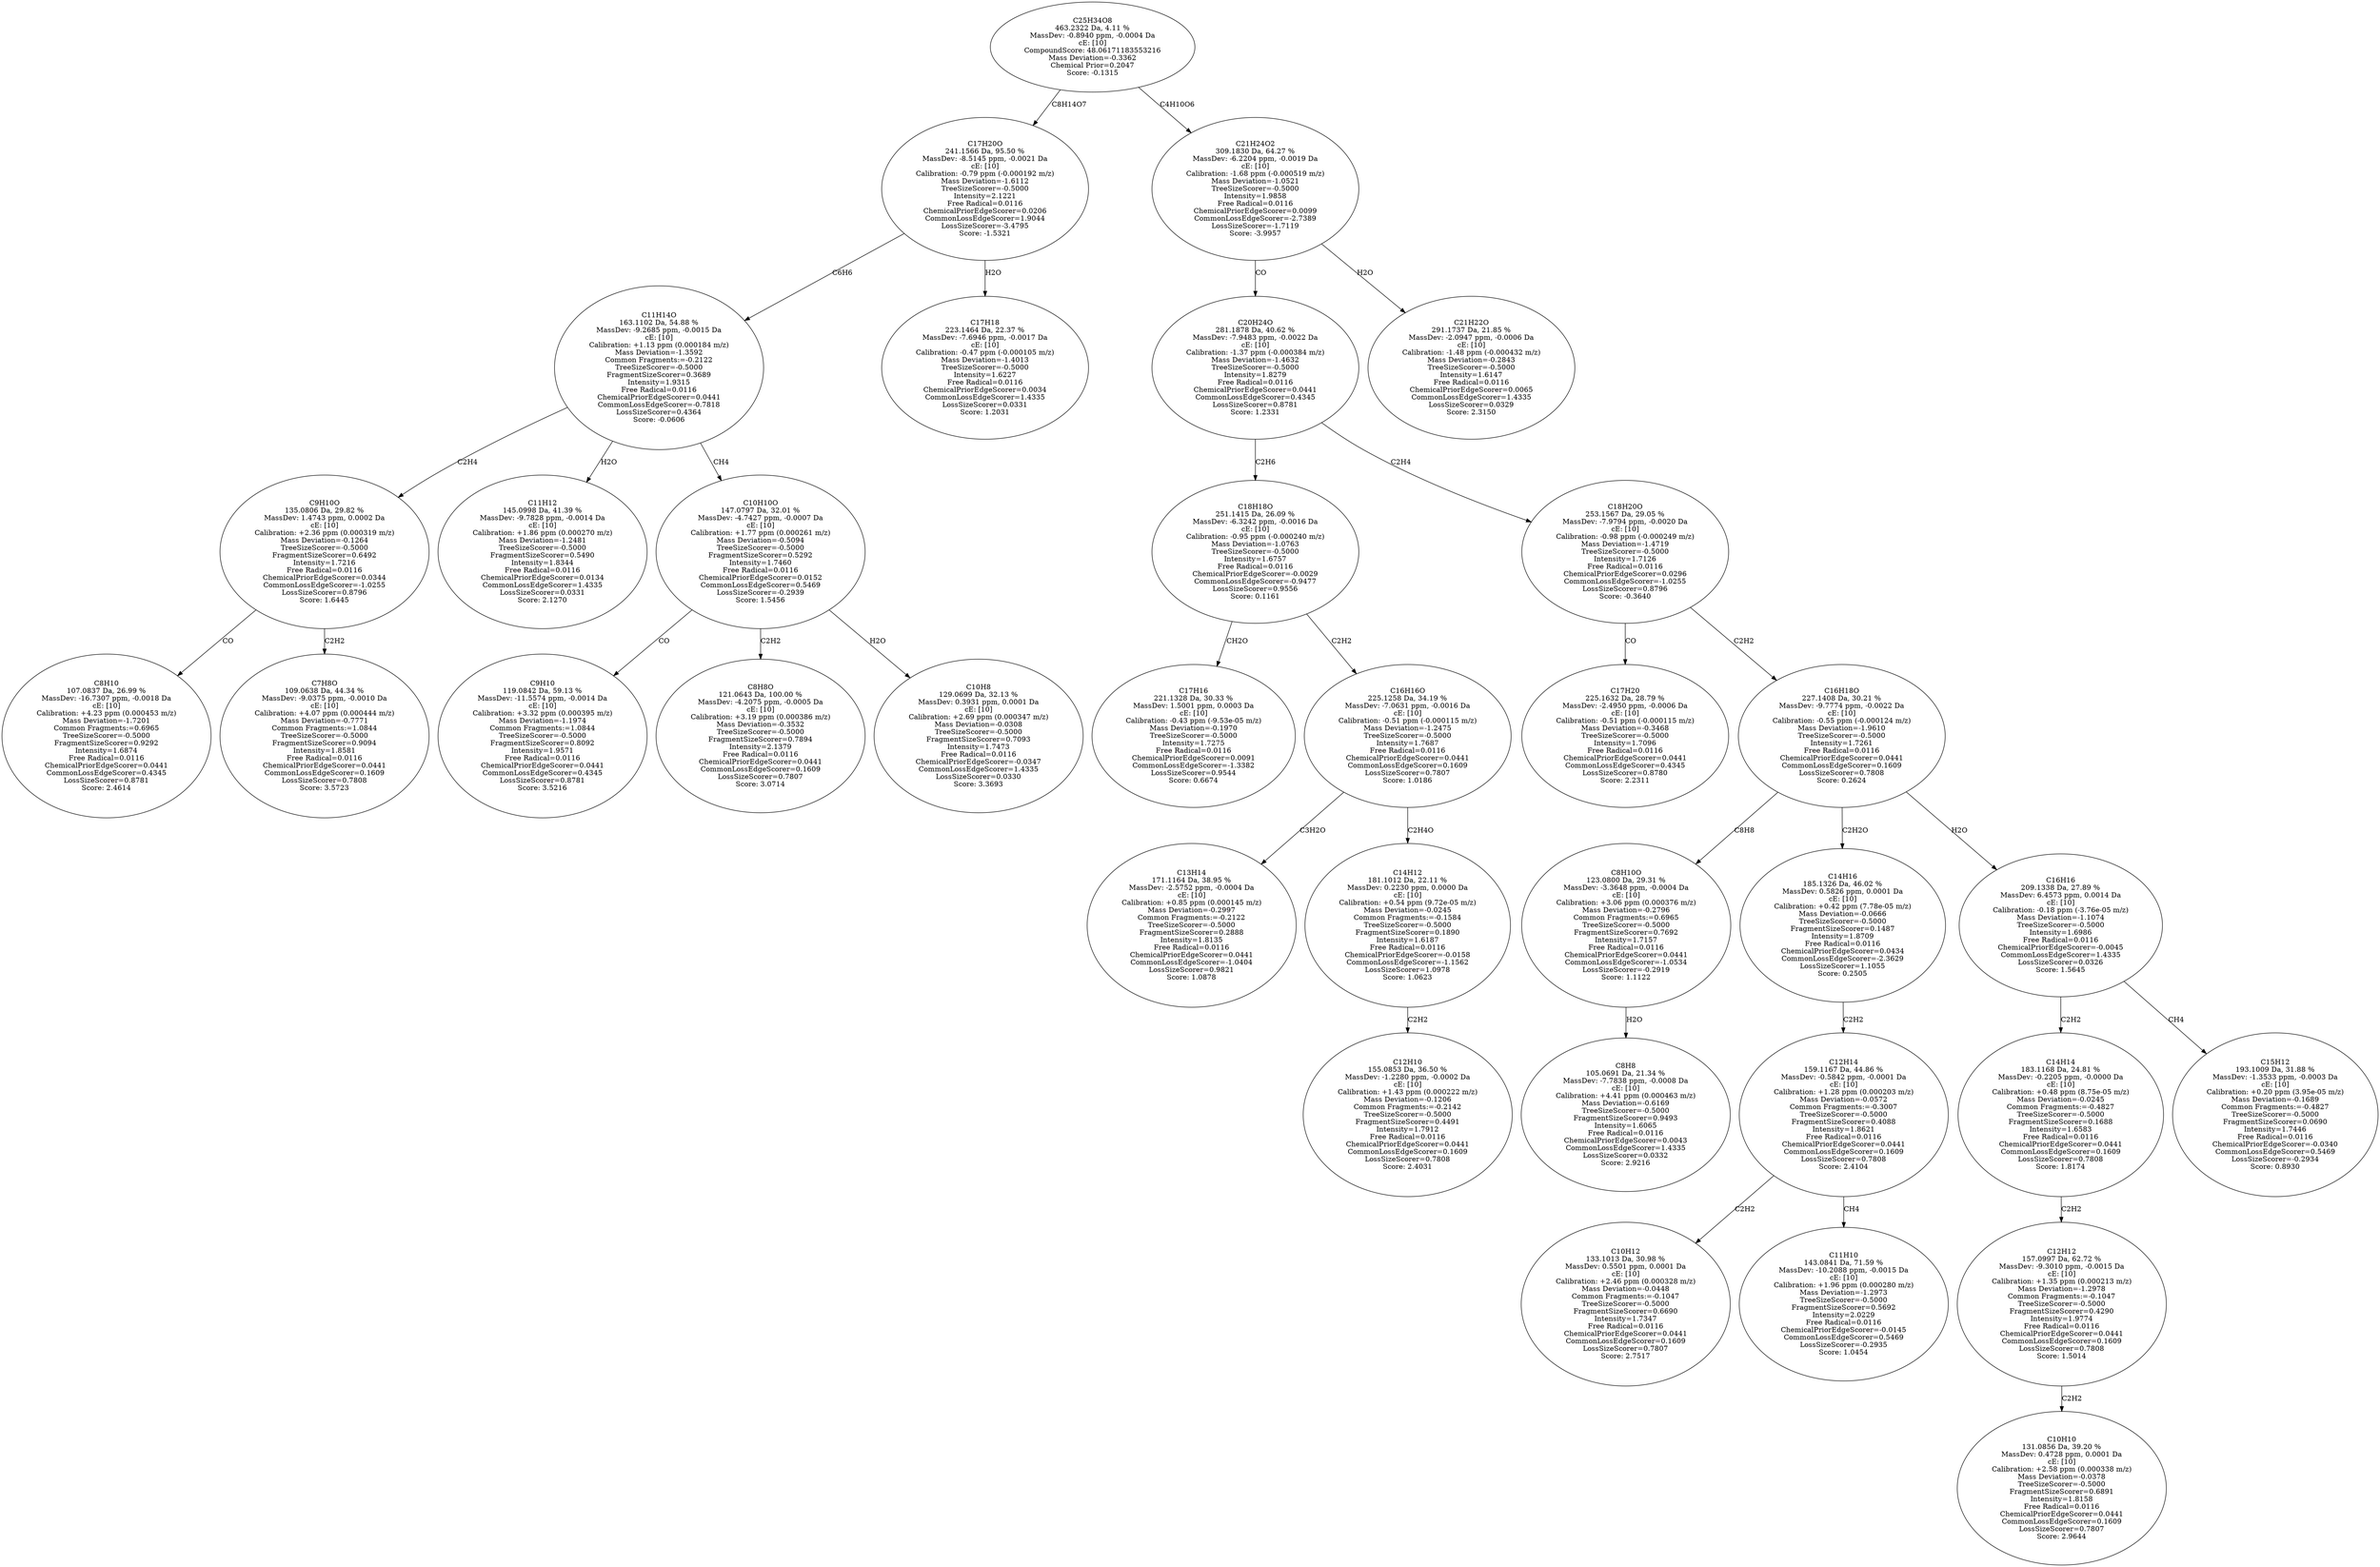 strict digraph {
v1 [label="C8H10\n107.0837 Da, 26.99 %\nMassDev: -16.7307 ppm, -0.0018 Da\ncE: [10]\nCalibration: +4.23 ppm (0.000453 m/z)\nMass Deviation=-1.7201\nCommon Fragments:=0.6965\nTreeSizeScorer=-0.5000\nFragmentSizeScorer=0.9292\nIntensity=1.6874\nFree Radical=0.0116\nChemicalPriorEdgeScorer=0.0441\nCommonLossEdgeScorer=0.4345\nLossSizeScorer=0.8781\nScore: 2.4614"];
v2 [label="C7H8O\n109.0638 Da, 44.34 %\nMassDev: -9.0375 ppm, -0.0010 Da\ncE: [10]\nCalibration: +4.07 ppm (0.000444 m/z)\nMass Deviation=-0.7771\nCommon Fragments:=1.0844\nTreeSizeScorer=-0.5000\nFragmentSizeScorer=0.9094\nIntensity=1.8581\nFree Radical=0.0116\nChemicalPriorEdgeScorer=0.0441\nCommonLossEdgeScorer=0.1609\nLossSizeScorer=0.7808\nScore: 3.5723"];
v3 [label="C9H10O\n135.0806 Da, 29.82 %\nMassDev: 1.4743 ppm, 0.0002 Da\ncE: [10]\nCalibration: +2.36 ppm (0.000319 m/z)\nMass Deviation=-0.1264\nTreeSizeScorer=-0.5000\nFragmentSizeScorer=0.6492\nIntensity=1.7216\nFree Radical=0.0116\nChemicalPriorEdgeScorer=0.0344\nCommonLossEdgeScorer=-1.0255\nLossSizeScorer=0.8796\nScore: 1.6445"];
v4 [label="C11H12\n145.0998 Da, 41.39 %\nMassDev: -9.7828 ppm, -0.0014 Da\ncE: [10]\nCalibration: +1.86 ppm (0.000270 m/z)\nMass Deviation=-1.2481\nTreeSizeScorer=-0.5000\nFragmentSizeScorer=0.5490\nIntensity=1.8344\nFree Radical=0.0116\nChemicalPriorEdgeScorer=0.0134\nCommonLossEdgeScorer=1.4335\nLossSizeScorer=0.0331\nScore: 2.1270"];
v5 [label="C9H10\n119.0842 Da, 59.13 %\nMassDev: -11.5574 ppm, -0.0014 Da\ncE: [10]\nCalibration: +3.32 ppm (0.000395 m/z)\nMass Deviation=-1.1974\nCommon Fragments:=1.0844\nTreeSizeScorer=-0.5000\nFragmentSizeScorer=0.8092\nIntensity=1.9571\nFree Radical=0.0116\nChemicalPriorEdgeScorer=0.0441\nCommonLossEdgeScorer=0.4345\nLossSizeScorer=0.8781\nScore: 3.5216"];
v6 [label="C8H8O\n121.0643 Da, 100.00 %\nMassDev: -4.2075 ppm, -0.0005 Da\ncE: [10]\nCalibration: +3.19 ppm (0.000386 m/z)\nMass Deviation=-0.3532\nTreeSizeScorer=-0.5000\nFragmentSizeScorer=0.7894\nIntensity=2.1379\nFree Radical=0.0116\nChemicalPriorEdgeScorer=0.0441\nCommonLossEdgeScorer=0.1609\nLossSizeScorer=0.7807\nScore: 3.0714"];
v7 [label="C10H8\n129.0699 Da, 32.13 %\nMassDev: 0.3931 ppm, 0.0001 Da\ncE: [10]\nCalibration: +2.69 ppm (0.000347 m/z)\nMass Deviation=-0.0308\nTreeSizeScorer=-0.5000\nFragmentSizeScorer=0.7093\nIntensity=1.7473\nFree Radical=0.0116\nChemicalPriorEdgeScorer=-0.0347\nCommonLossEdgeScorer=1.4335\nLossSizeScorer=0.0330\nScore: 3.3693"];
v8 [label="C10H10O\n147.0797 Da, 32.01 %\nMassDev: -4.7427 ppm, -0.0007 Da\ncE: [10]\nCalibration: +1.77 ppm (0.000261 m/z)\nMass Deviation=-0.5094\nTreeSizeScorer=-0.5000\nFragmentSizeScorer=0.5292\nIntensity=1.7460\nFree Radical=0.0116\nChemicalPriorEdgeScorer=0.0152\nCommonLossEdgeScorer=0.5469\nLossSizeScorer=-0.2939\nScore: 1.5456"];
v9 [label="C11H14O\n163.1102 Da, 54.88 %\nMassDev: -9.2685 ppm, -0.0015 Da\ncE: [10]\nCalibration: +1.13 ppm (0.000184 m/z)\nMass Deviation=-1.3592\nCommon Fragments:=-0.2122\nTreeSizeScorer=-0.5000\nFragmentSizeScorer=0.3689\nIntensity=1.9315\nFree Radical=0.0116\nChemicalPriorEdgeScorer=0.0441\nCommonLossEdgeScorer=-0.7818\nLossSizeScorer=0.4364\nScore: -0.0606"];
v10 [label="C17H18\n223.1464 Da, 22.37 %\nMassDev: -7.6946 ppm, -0.0017 Da\ncE: [10]\nCalibration: -0.47 ppm (-0.000105 m/z)\nMass Deviation=-1.4013\nTreeSizeScorer=-0.5000\nIntensity=1.6227\nFree Radical=0.0116\nChemicalPriorEdgeScorer=0.0034\nCommonLossEdgeScorer=1.4335\nLossSizeScorer=0.0331\nScore: 1.2031"];
v11 [label="C17H20O\n241.1566 Da, 95.50 %\nMassDev: -8.5145 ppm, -0.0021 Da\ncE: [10]\nCalibration: -0.79 ppm (-0.000192 m/z)\nMass Deviation=-1.6112\nTreeSizeScorer=-0.5000\nIntensity=2.1221\nFree Radical=0.0116\nChemicalPriorEdgeScorer=0.0206\nCommonLossEdgeScorer=1.9044\nLossSizeScorer=-3.4795\nScore: -1.5321"];
v12 [label="C17H16\n221.1328 Da, 30.33 %\nMassDev: 1.5001 ppm, 0.0003 Da\ncE: [10]\nCalibration: -0.43 ppm (-9.53e-05 m/z)\nMass Deviation=-0.1970\nTreeSizeScorer=-0.5000\nIntensity=1.7275\nFree Radical=0.0116\nChemicalPriorEdgeScorer=0.0091\nCommonLossEdgeScorer=-1.3382\nLossSizeScorer=0.9544\nScore: 0.6674"];
v13 [label="C13H14\n171.1164 Da, 38.95 %\nMassDev: -2.5752 ppm, -0.0004 Da\ncE: [10]\nCalibration: +0.85 ppm (0.000145 m/z)\nMass Deviation=-0.2997\nCommon Fragments:=-0.2122\nTreeSizeScorer=-0.5000\nFragmentSizeScorer=0.2888\nIntensity=1.8135\nFree Radical=0.0116\nChemicalPriorEdgeScorer=0.0441\nCommonLossEdgeScorer=-1.0404\nLossSizeScorer=0.9821\nScore: 1.0878"];
v14 [label="C12H10\n155.0853 Da, 36.50 %\nMassDev: -1.2280 ppm, -0.0002 Da\ncE: [10]\nCalibration: +1.43 ppm (0.000222 m/z)\nMass Deviation=-0.1206\nCommon Fragments:=-0.2142\nTreeSizeScorer=-0.5000\nFragmentSizeScorer=0.4491\nIntensity=1.7912\nFree Radical=0.0116\nChemicalPriorEdgeScorer=0.0441\nCommonLossEdgeScorer=0.1609\nLossSizeScorer=0.7808\nScore: 2.4031"];
v15 [label="C14H12\n181.1012 Da, 22.11 %\nMassDev: 0.2230 ppm, 0.0000 Da\ncE: [10]\nCalibration: +0.54 ppm (9.72e-05 m/z)\nMass Deviation=-0.0245\nCommon Fragments:=-0.1584\nTreeSizeScorer=-0.5000\nFragmentSizeScorer=0.1890\nIntensity=1.6187\nFree Radical=0.0116\nChemicalPriorEdgeScorer=-0.0158\nCommonLossEdgeScorer=-1.1562\nLossSizeScorer=1.0978\nScore: 1.0623"];
v16 [label="C16H16O\n225.1258 Da, 34.19 %\nMassDev: -7.0631 ppm, -0.0016 Da\ncE: [10]\nCalibration: -0.51 ppm (-0.000115 m/z)\nMass Deviation=-1.2475\nTreeSizeScorer=-0.5000\nIntensity=1.7687\nFree Radical=0.0116\nChemicalPriorEdgeScorer=0.0441\nCommonLossEdgeScorer=0.1609\nLossSizeScorer=0.7807\nScore: 1.0186"];
v17 [label="C18H18O\n251.1415 Da, 26.09 %\nMassDev: -6.3242 ppm, -0.0016 Da\ncE: [10]\nCalibration: -0.95 ppm (-0.000240 m/z)\nMass Deviation=-1.0763\nTreeSizeScorer=-0.5000\nIntensity=1.6757\nFree Radical=0.0116\nChemicalPriorEdgeScorer=-0.0029\nCommonLossEdgeScorer=-0.9477\nLossSizeScorer=0.9556\nScore: 0.1161"];
v18 [label="C17H20\n225.1632 Da, 28.79 %\nMassDev: -2.4950 ppm, -0.0006 Da\ncE: [10]\nCalibration: -0.51 ppm (-0.000115 m/z)\nMass Deviation=-0.3468\nTreeSizeScorer=-0.5000\nIntensity=1.7096\nFree Radical=0.0116\nChemicalPriorEdgeScorer=0.0441\nCommonLossEdgeScorer=0.4345\nLossSizeScorer=0.8780\nScore: 2.2311"];
v19 [label="C8H8\n105.0691 Da, 21.34 %\nMassDev: -7.7838 ppm, -0.0008 Da\ncE: [10]\nCalibration: +4.41 ppm (0.000463 m/z)\nMass Deviation=-0.6169\nTreeSizeScorer=-0.5000\nFragmentSizeScorer=0.9493\nIntensity=1.6065\nFree Radical=0.0116\nChemicalPriorEdgeScorer=0.0043\nCommonLossEdgeScorer=1.4335\nLossSizeScorer=0.0332\nScore: 2.9216"];
v20 [label="C8H10O\n123.0800 Da, 29.31 %\nMassDev: -3.3648 ppm, -0.0004 Da\ncE: [10]\nCalibration: +3.06 ppm (0.000376 m/z)\nMass Deviation=-0.2796\nCommon Fragments:=0.6965\nTreeSizeScorer=-0.5000\nFragmentSizeScorer=0.7692\nIntensity=1.7157\nFree Radical=0.0116\nChemicalPriorEdgeScorer=0.0441\nCommonLossEdgeScorer=-1.0534\nLossSizeScorer=-0.2919\nScore: 1.1122"];
v21 [label="C10H12\n133.1013 Da, 30.98 %\nMassDev: 0.5501 ppm, 0.0001 Da\ncE: [10]\nCalibration: +2.46 ppm (0.000328 m/z)\nMass Deviation=-0.0448\nCommon Fragments:=-0.1047\nTreeSizeScorer=-0.5000\nFragmentSizeScorer=0.6690\nIntensity=1.7347\nFree Radical=0.0116\nChemicalPriorEdgeScorer=0.0441\nCommonLossEdgeScorer=0.1609\nLossSizeScorer=0.7807\nScore: 2.7517"];
v22 [label="C11H10\n143.0841 Da, 71.59 %\nMassDev: -10.2088 ppm, -0.0015 Da\ncE: [10]\nCalibration: +1.96 ppm (0.000280 m/z)\nMass Deviation=-1.2973\nTreeSizeScorer=-0.5000\nFragmentSizeScorer=0.5692\nIntensity=2.0229\nFree Radical=0.0116\nChemicalPriorEdgeScorer=-0.0145\nCommonLossEdgeScorer=0.5469\nLossSizeScorer=-0.2935\nScore: 1.0454"];
v23 [label="C12H14\n159.1167 Da, 44.86 %\nMassDev: -0.5842 ppm, -0.0001 Da\ncE: [10]\nCalibration: +1.28 ppm (0.000203 m/z)\nMass Deviation=-0.0572\nCommon Fragments:=-0.3007\nTreeSizeScorer=-0.5000\nFragmentSizeScorer=0.4088\nIntensity=1.8621\nFree Radical=0.0116\nChemicalPriorEdgeScorer=0.0441\nCommonLossEdgeScorer=0.1609\nLossSizeScorer=0.7808\nScore: 2.4104"];
v24 [label="C14H16\n185.1326 Da, 46.02 %\nMassDev: 0.5826 ppm, 0.0001 Da\ncE: [10]\nCalibration: +0.42 ppm (7.78e-05 m/z)\nMass Deviation=-0.0666\nTreeSizeScorer=-0.5000\nFragmentSizeScorer=0.1487\nIntensity=1.8709\nFree Radical=0.0116\nChemicalPriorEdgeScorer=0.0434\nCommonLossEdgeScorer=-2.3629\nLossSizeScorer=1.1055\nScore: 0.2505"];
v25 [label="C10H10\n131.0856 Da, 39.20 %\nMassDev: 0.4728 ppm, 0.0001 Da\ncE: [10]\nCalibration: +2.58 ppm (0.000338 m/z)\nMass Deviation=-0.0378\nTreeSizeScorer=-0.5000\nFragmentSizeScorer=0.6891\nIntensity=1.8158\nFree Radical=0.0116\nChemicalPriorEdgeScorer=0.0441\nCommonLossEdgeScorer=0.1609\nLossSizeScorer=0.7807\nScore: 2.9644"];
v26 [label="C12H12\n157.0997 Da, 62.72 %\nMassDev: -9.3010 ppm, -0.0015 Da\ncE: [10]\nCalibration: +1.35 ppm (0.000213 m/z)\nMass Deviation=-1.2978\nCommon Fragments:=-0.1047\nTreeSizeScorer=-0.5000\nFragmentSizeScorer=0.4290\nIntensity=1.9774\nFree Radical=0.0116\nChemicalPriorEdgeScorer=0.0441\nCommonLossEdgeScorer=0.1609\nLossSizeScorer=0.7808\nScore: 1.5014"];
v27 [label="C14H14\n183.1168 Da, 24.81 %\nMassDev: -0.2205 ppm, -0.0000 Da\ncE: [10]\nCalibration: +0.48 ppm (8.75e-05 m/z)\nMass Deviation=-0.0245\nCommon Fragments:=-0.4827\nTreeSizeScorer=-0.5000\nFragmentSizeScorer=0.1688\nIntensity=1.6583\nFree Radical=0.0116\nChemicalPriorEdgeScorer=0.0441\nCommonLossEdgeScorer=0.1609\nLossSizeScorer=0.7808\nScore: 1.8174"];
v28 [label="C15H12\n193.1009 Da, 31.88 %\nMassDev: -1.3533 ppm, -0.0003 Da\ncE: [10]\nCalibration: +0.20 ppm (3.95e-05 m/z)\nMass Deviation=-0.1689\nCommon Fragments:=-0.4827\nTreeSizeScorer=-0.5000\nFragmentSizeScorer=0.0690\nIntensity=1.7446\nFree Radical=0.0116\nChemicalPriorEdgeScorer=-0.0340\nCommonLossEdgeScorer=0.5469\nLossSizeScorer=-0.2934\nScore: 0.8930"];
v29 [label="C16H16\n209.1338 Da, 27.89 %\nMassDev: 6.4573 ppm, 0.0014 Da\ncE: [10]\nCalibration: -0.18 ppm (-3.76e-05 m/z)\nMass Deviation=-1.1074\nTreeSizeScorer=-0.5000\nIntensity=1.6986\nFree Radical=0.0116\nChemicalPriorEdgeScorer=-0.0045\nCommonLossEdgeScorer=1.4335\nLossSizeScorer=0.0326\nScore: 1.5645"];
v30 [label="C16H18O\n227.1408 Da, 30.21 %\nMassDev: -9.7774 ppm, -0.0022 Da\ncE: [10]\nCalibration: -0.55 ppm (-0.000124 m/z)\nMass Deviation=-1.9610\nTreeSizeScorer=-0.5000\nIntensity=1.7261\nFree Radical=0.0116\nChemicalPriorEdgeScorer=0.0441\nCommonLossEdgeScorer=0.1609\nLossSizeScorer=0.7808\nScore: 0.2624"];
v31 [label="C18H20O\n253.1567 Da, 29.05 %\nMassDev: -7.9794 ppm, -0.0020 Da\ncE: [10]\nCalibration: -0.98 ppm (-0.000249 m/z)\nMass Deviation=-1.4719\nTreeSizeScorer=-0.5000\nIntensity=1.7126\nFree Radical=0.0116\nChemicalPriorEdgeScorer=0.0296\nCommonLossEdgeScorer=-1.0255\nLossSizeScorer=0.8796\nScore: -0.3640"];
v32 [label="C20H24O\n281.1878 Da, 40.62 %\nMassDev: -7.9483 ppm, -0.0022 Da\ncE: [10]\nCalibration: -1.37 ppm (-0.000384 m/z)\nMass Deviation=-1.4632\nTreeSizeScorer=-0.5000\nIntensity=1.8279\nFree Radical=0.0116\nChemicalPriorEdgeScorer=0.0441\nCommonLossEdgeScorer=0.4345\nLossSizeScorer=0.8781\nScore: 1.2331"];
v33 [label="C21H22O\n291.1737 Da, 21.85 %\nMassDev: -2.0947 ppm, -0.0006 Da\ncE: [10]\nCalibration: -1.48 ppm (-0.000432 m/z)\nMass Deviation=-0.2843\nTreeSizeScorer=-0.5000\nIntensity=1.6147\nFree Radical=0.0116\nChemicalPriorEdgeScorer=0.0065\nCommonLossEdgeScorer=1.4335\nLossSizeScorer=0.0329\nScore: 2.3150"];
v34 [label="C21H24O2\n309.1830 Da, 64.27 %\nMassDev: -6.2204 ppm, -0.0019 Da\ncE: [10]\nCalibration: -1.68 ppm (-0.000519 m/z)\nMass Deviation=-1.0521\nTreeSizeScorer=-0.5000\nIntensity=1.9858\nFree Radical=0.0116\nChemicalPriorEdgeScorer=0.0099\nCommonLossEdgeScorer=-2.7389\nLossSizeScorer=-1.7119\nScore: -3.9957"];
v35 [label="C25H34O8\n463.2322 Da, 4.11 %\nMassDev: -0.8940 ppm, -0.0004 Da\ncE: [10]\nCompoundScore: 48.06171183553216\nMass Deviation=-0.3362\nChemical Prior=0.2047\nScore: -0.1315"];
v3 -> v1 [label="CO"];
v3 -> v2 [label="C2H2"];
v9 -> v3 [label="C2H4"];
v9 -> v4 [label="H2O"];
v8 -> v5 [label="CO"];
v8 -> v6 [label="C2H2"];
v8 -> v7 [label="H2O"];
v9 -> v8 [label="CH4"];
v11 -> v9 [label="C6H6"];
v11 -> v10 [label="H2O"];
v35 -> v11 [label="C8H14O7"];
v17 -> v12 [label="CH2O"];
v16 -> v13 [label="C3H2O"];
v15 -> v14 [label="C2H2"];
v16 -> v15 [label="C2H4O"];
v17 -> v16 [label="C2H2"];
v32 -> v17 [label="C2H6"];
v31 -> v18 [label="CO"];
v20 -> v19 [label="H2O"];
v30 -> v20 [label="C8H8"];
v23 -> v21 [label="C2H2"];
v23 -> v22 [label="CH4"];
v24 -> v23 [label="C2H2"];
v30 -> v24 [label="C2H2O"];
v26 -> v25 [label="C2H2"];
v27 -> v26 [label="C2H2"];
v29 -> v27 [label="C2H2"];
v29 -> v28 [label="CH4"];
v30 -> v29 [label="H2O"];
v31 -> v30 [label="C2H2"];
v32 -> v31 [label="C2H4"];
v34 -> v32 [label="CO"];
v34 -> v33 [label="H2O"];
v35 -> v34 [label="C4H10O6"];
}